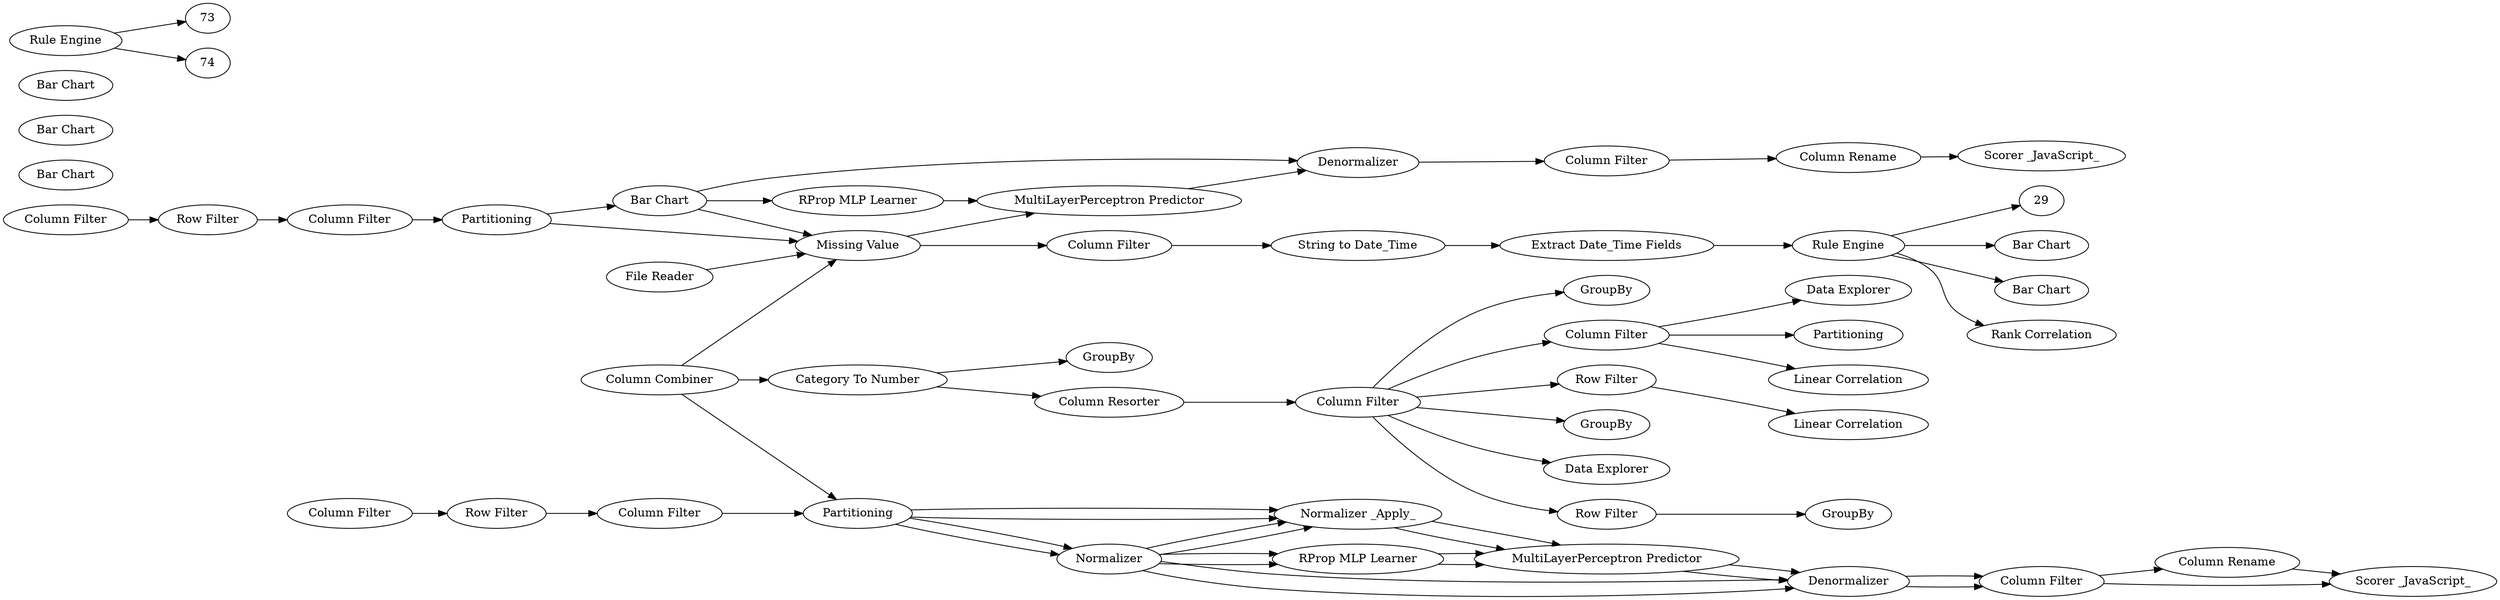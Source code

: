 digraph {
	1 [label="File Reader"]
	3 [label="Column Filter"]
	6 [label="String to Date_Time"]
	7 [label="Extract Date_Time Fields"]
	18 [label="Rule Engine"]
	2 [label="Data Explorer"]
	8 [label="Column Resorter"]
	9 [label="Column Filter"]
	11 [label="Column Combiner"]
	12 [label="Category To Number"]
	13 [label=GroupBy]
	14 [label="Row Filter"]
	15 [label=GroupBy]
	16 [label="Linear Correlation"]
	17 [label=GroupBy]
	19 [label="Column Filter"]
	20 [label="Row Filter"]
	21 [label="Linear Correlation"]
	22 [label="Data Explorer"]
	25 [label=Partitioning]
	28 [label=GroupBy]
	30 [label="Bar Chart"]
	31 [label="Bar Chart"]
	32 [label="Bar Chart"]
	33 [label="Bar Chart"]
	34 [label="Bar Chart"]
	49 [label="Rule Engine"]
	51 [label=Denormalizer]
	52 [label="Column Filter"]
	53 [label="MultiLayerPerceptron Predictor"]
	56 [label="Row Filter"]
	57 [label="RProp MLP Learner"]
	59 [label=Partitioning]
	60 [label="Normalizer _Apply_"]
	61 [label=Normalizer]
	62 [label="Column Filter"]
	64 [label="Column Filter"]
	65 [label="Column Rename"]
	72 [label="Scorer _JavaScript_"]
	36 [label=Normalizer]
	37 [label="Normalizer _Apply_"]
	38 [label=Partitioning]
	39 [label="RProp MLP Learner"]
	40 [label="MultiLayerPerceptron Predictor"]
	41 [label="Column Filter"]
	42 [label=Denormalizer]
	44 [label="Row Filter"]
	46 [label="Column Filter"]
	63 [label="Column Filter"]
	68 [label="Column Rename"]
	71 [label="Scorer _JavaScript_"]
	11 [label="Column Combiner"]
	33 [label="Bar Chart"]
	34 [label="Bar Chart"]
	35 [label="Bar Chart"]
	36 [label="Bar Chart"]
	51 [label=Denormalizer]
	53 [label="MultiLayerPerceptron Predictor"]
	57 [label="RProp MLP Learner"]
	59 [label=Partitioning]
	60 [label="Normalizer _Apply_"]
	61 [label=Normalizer]
	64 [label="Column Filter"]
	72 [label="Scorer _JavaScript_"]
	35 [label="Rank Correlation"]
	37 [label="Missing Value"]
	8 -> 9
	9 -> 15
	9 -> 14
	9 -> 2
	9 -> 28
	9 -> 19
	9 -> 20
	11 -> 12
	12 -> 8
	12 -> 17
	14 -> 13
	19 -> 16
	19 -> 22
	19 -> 25
	20 -> 21
	51 -> 64
	52 -> 56
	53 -> 51
	56 -> 62
	57 -> 53
	59 -> 61
	59 -> 60
	60 -> 53
	61 -> 60
	61 -> 57
	61 -> 51
	62 -> 59
	64 -> 65
	65 -> 72
	36 -> 37
	36 -> 39
	36 -> 42
	37 -> 40
	38 -> 36
	38 -> 37
	39 -> 40
	40 -> 42
	41 -> 44
	42 -> 63
	44 -> 46
	46 -> 38
	63 -> 68
	68 -> 71
	49 -> 73
	49 -> 74
	11 -> 37
	11 -> 59
	51 -> 64
	53 -> 51
	57 -> 53
	59 -> 60
	59 -> 61
	60 -> 53
	61 -> 60
	61 -> 51
	61 -> 57
	64 -> 72
	1 -> 37
	3 -> 6
	6 -> 7
	7 -> 18
	18 -> 34
	18 -> 35
	18 -> 32
	18 -> 29
	37 -> 3
	rankdir=LR
}
